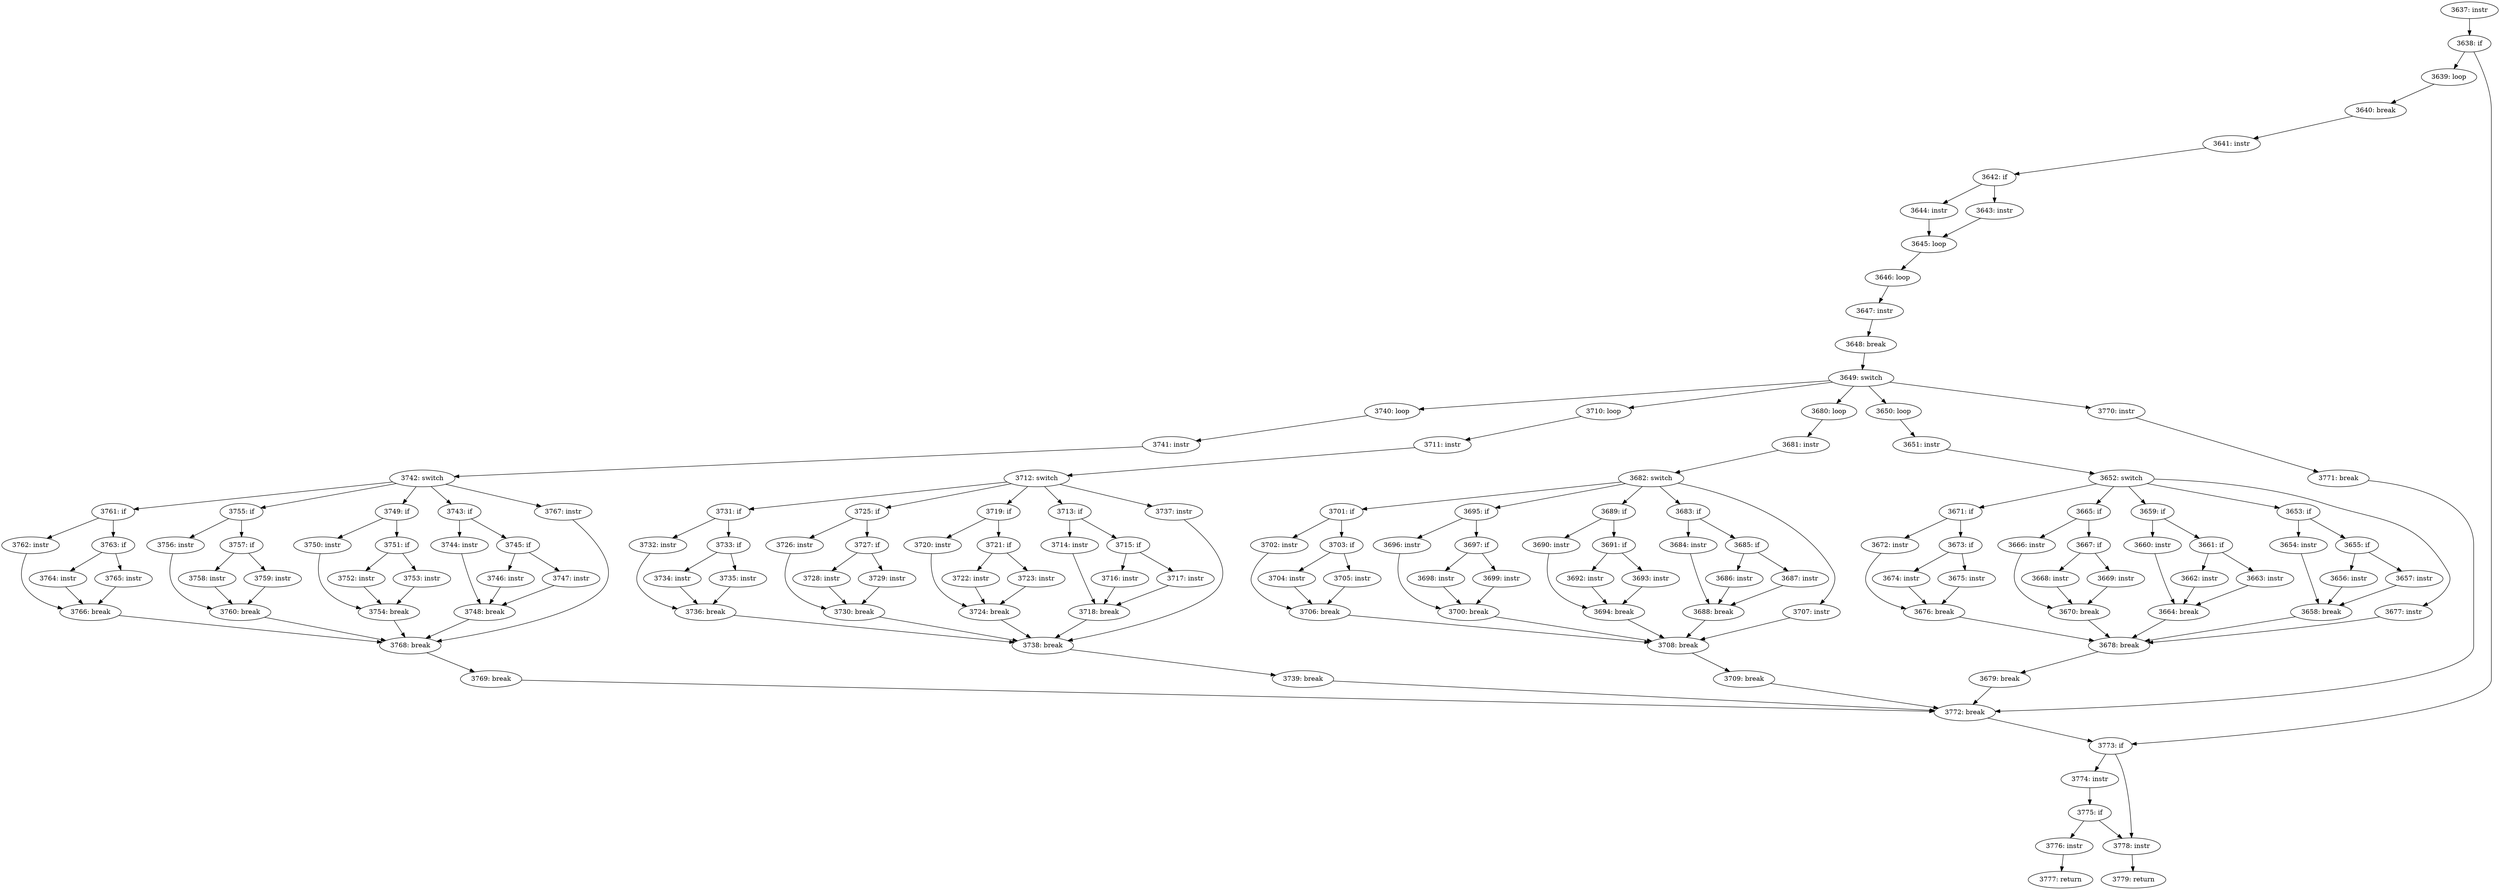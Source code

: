 digraph CFG_tcp_try_undo_recovery {
3637 [label="3637: instr"]
	3637 -> 3638
3638 [label="3638: if"]
	3638 -> 3639
	3638 -> 3773
3639 [label="3639: loop"]
	3639 -> 3640
3640 [label="3640: break"]
	3640 -> 3641
3641 [label="3641: instr"]
	3641 -> 3642
3642 [label="3642: if"]
	3642 -> 3643
	3642 -> 3644
3643 [label="3643: instr"]
	3643 -> 3645
3644 [label="3644: instr"]
	3644 -> 3645
3645 [label="3645: loop"]
	3645 -> 3646
3646 [label="3646: loop"]
	3646 -> 3647
3647 [label="3647: instr"]
	3647 -> 3648
3648 [label="3648: break"]
	3648 -> 3649
3649 [label="3649: switch"]
	3649 -> 3770
	3649 -> 3740
	3649 -> 3710
	3649 -> 3680
	3649 -> 3650
3650 [label="3650: loop"]
	3650 -> 3651
3651 [label="3651: instr"]
	3651 -> 3652
3652 [label="3652: switch"]
	3652 -> 3677
	3652 -> 3671
	3652 -> 3665
	3652 -> 3659
	3652 -> 3653
3653 [label="3653: if"]
	3653 -> 3654
	3653 -> 3655
3654 [label="3654: instr"]
	3654 -> 3658
3655 [label="3655: if"]
	3655 -> 3656
	3655 -> 3657
3656 [label="3656: instr"]
	3656 -> 3658
3657 [label="3657: instr"]
	3657 -> 3658
3658 [label="3658: break"]
	3658 -> 3678
3659 [label="3659: if"]
	3659 -> 3660
	3659 -> 3661
3660 [label="3660: instr"]
	3660 -> 3664
3661 [label="3661: if"]
	3661 -> 3662
	3661 -> 3663
3662 [label="3662: instr"]
	3662 -> 3664
3663 [label="3663: instr"]
	3663 -> 3664
3664 [label="3664: break"]
	3664 -> 3678
3665 [label="3665: if"]
	3665 -> 3666
	3665 -> 3667
3666 [label="3666: instr"]
	3666 -> 3670
3667 [label="3667: if"]
	3667 -> 3668
	3667 -> 3669
3668 [label="3668: instr"]
	3668 -> 3670
3669 [label="3669: instr"]
	3669 -> 3670
3670 [label="3670: break"]
	3670 -> 3678
3671 [label="3671: if"]
	3671 -> 3672
	3671 -> 3673
3672 [label="3672: instr"]
	3672 -> 3676
3673 [label="3673: if"]
	3673 -> 3674
	3673 -> 3675
3674 [label="3674: instr"]
	3674 -> 3676
3675 [label="3675: instr"]
	3675 -> 3676
3676 [label="3676: break"]
	3676 -> 3678
3677 [label="3677: instr"]
	3677 -> 3678
3678 [label="3678: break"]
	3678 -> 3679
3679 [label="3679: break"]
	3679 -> 3772
3680 [label="3680: loop"]
	3680 -> 3681
3681 [label="3681: instr"]
	3681 -> 3682
3682 [label="3682: switch"]
	3682 -> 3707
	3682 -> 3701
	3682 -> 3695
	3682 -> 3689
	3682 -> 3683
3683 [label="3683: if"]
	3683 -> 3684
	3683 -> 3685
3684 [label="3684: instr"]
	3684 -> 3688
3685 [label="3685: if"]
	3685 -> 3686
	3685 -> 3687
3686 [label="3686: instr"]
	3686 -> 3688
3687 [label="3687: instr"]
	3687 -> 3688
3688 [label="3688: break"]
	3688 -> 3708
3689 [label="3689: if"]
	3689 -> 3690
	3689 -> 3691
3690 [label="3690: instr"]
	3690 -> 3694
3691 [label="3691: if"]
	3691 -> 3692
	3691 -> 3693
3692 [label="3692: instr"]
	3692 -> 3694
3693 [label="3693: instr"]
	3693 -> 3694
3694 [label="3694: break"]
	3694 -> 3708
3695 [label="3695: if"]
	3695 -> 3696
	3695 -> 3697
3696 [label="3696: instr"]
	3696 -> 3700
3697 [label="3697: if"]
	3697 -> 3698
	3697 -> 3699
3698 [label="3698: instr"]
	3698 -> 3700
3699 [label="3699: instr"]
	3699 -> 3700
3700 [label="3700: break"]
	3700 -> 3708
3701 [label="3701: if"]
	3701 -> 3702
	3701 -> 3703
3702 [label="3702: instr"]
	3702 -> 3706
3703 [label="3703: if"]
	3703 -> 3704
	3703 -> 3705
3704 [label="3704: instr"]
	3704 -> 3706
3705 [label="3705: instr"]
	3705 -> 3706
3706 [label="3706: break"]
	3706 -> 3708
3707 [label="3707: instr"]
	3707 -> 3708
3708 [label="3708: break"]
	3708 -> 3709
3709 [label="3709: break"]
	3709 -> 3772
3710 [label="3710: loop"]
	3710 -> 3711
3711 [label="3711: instr"]
	3711 -> 3712
3712 [label="3712: switch"]
	3712 -> 3737
	3712 -> 3731
	3712 -> 3725
	3712 -> 3719
	3712 -> 3713
3713 [label="3713: if"]
	3713 -> 3714
	3713 -> 3715
3714 [label="3714: instr"]
	3714 -> 3718
3715 [label="3715: if"]
	3715 -> 3716
	3715 -> 3717
3716 [label="3716: instr"]
	3716 -> 3718
3717 [label="3717: instr"]
	3717 -> 3718
3718 [label="3718: break"]
	3718 -> 3738
3719 [label="3719: if"]
	3719 -> 3720
	3719 -> 3721
3720 [label="3720: instr"]
	3720 -> 3724
3721 [label="3721: if"]
	3721 -> 3722
	3721 -> 3723
3722 [label="3722: instr"]
	3722 -> 3724
3723 [label="3723: instr"]
	3723 -> 3724
3724 [label="3724: break"]
	3724 -> 3738
3725 [label="3725: if"]
	3725 -> 3726
	3725 -> 3727
3726 [label="3726: instr"]
	3726 -> 3730
3727 [label="3727: if"]
	3727 -> 3728
	3727 -> 3729
3728 [label="3728: instr"]
	3728 -> 3730
3729 [label="3729: instr"]
	3729 -> 3730
3730 [label="3730: break"]
	3730 -> 3738
3731 [label="3731: if"]
	3731 -> 3732
	3731 -> 3733
3732 [label="3732: instr"]
	3732 -> 3736
3733 [label="3733: if"]
	3733 -> 3734
	3733 -> 3735
3734 [label="3734: instr"]
	3734 -> 3736
3735 [label="3735: instr"]
	3735 -> 3736
3736 [label="3736: break"]
	3736 -> 3738
3737 [label="3737: instr"]
	3737 -> 3738
3738 [label="3738: break"]
	3738 -> 3739
3739 [label="3739: break"]
	3739 -> 3772
3740 [label="3740: loop"]
	3740 -> 3741
3741 [label="3741: instr"]
	3741 -> 3742
3742 [label="3742: switch"]
	3742 -> 3767
	3742 -> 3761
	3742 -> 3755
	3742 -> 3749
	3742 -> 3743
3743 [label="3743: if"]
	3743 -> 3744
	3743 -> 3745
3744 [label="3744: instr"]
	3744 -> 3748
3745 [label="3745: if"]
	3745 -> 3746
	3745 -> 3747
3746 [label="3746: instr"]
	3746 -> 3748
3747 [label="3747: instr"]
	3747 -> 3748
3748 [label="3748: break"]
	3748 -> 3768
3749 [label="3749: if"]
	3749 -> 3750
	3749 -> 3751
3750 [label="3750: instr"]
	3750 -> 3754
3751 [label="3751: if"]
	3751 -> 3752
	3751 -> 3753
3752 [label="3752: instr"]
	3752 -> 3754
3753 [label="3753: instr"]
	3753 -> 3754
3754 [label="3754: break"]
	3754 -> 3768
3755 [label="3755: if"]
	3755 -> 3756
	3755 -> 3757
3756 [label="3756: instr"]
	3756 -> 3760
3757 [label="3757: if"]
	3757 -> 3758
	3757 -> 3759
3758 [label="3758: instr"]
	3758 -> 3760
3759 [label="3759: instr"]
	3759 -> 3760
3760 [label="3760: break"]
	3760 -> 3768
3761 [label="3761: if"]
	3761 -> 3762
	3761 -> 3763
3762 [label="3762: instr"]
	3762 -> 3766
3763 [label="3763: if"]
	3763 -> 3764
	3763 -> 3765
3764 [label="3764: instr"]
	3764 -> 3766
3765 [label="3765: instr"]
	3765 -> 3766
3766 [label="3766: break"]
	3766 -> 3768
3767 [label="3767: instr"]
	3767 -> 3768
3768 [label="3768: break"]
	3768 -> 3769
3769 [label="3769: break"]
	3769 -> 3772
3770 [label="3770: instr"]
	3770 -> 3771
3771 [label="3771: break"]
	3771 -> 3772
3772 [label="3772: break"]
	3772 -> 3773
3773 [label="3773: if"]
	3773 -> 3774
	3773 -> 3778
3774 [label="3774: instr"]
	3774 -> 3775
3775 [label="3775: if"]
	3775 -> 3776
	3775 -> 3778
3776 [label="3776: instr"]
	3776 -> 3777
3777 [label="3777: return"]
	
3778 [label="3778: instr"]
	3778 -> 3779
3779 [label="3779: return"]
	
}
